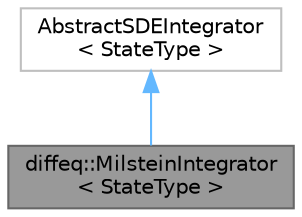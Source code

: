 digraph "diffeq::MilsteinIntegrator&lt; StateType &gt;"
{
 // LATEX_PDF_SIZE
  bgcolor="transparent";
  edge [fontname=Helvetica,fontsize=10,labelfontname=Helvetica,labelfontsize=10];
  node [fontname=Helvetica,fontsize=10,shape=box,height=0.2,width=0.4];
  Node1 [id="Node000001",label="diffeq::MilsteinIntegrator\l\< StateType \>",height=0.2,width=0.4,color="gray40", fillcolor="grey60", style="filled", fontcolor="black",tooltip="Milstein method for SDEs."];
  Node2 -> Node1 [id="edge1_Node000001_Node000002",dir="back",color="steelblue1",style="solid",tooltip=" "];
  Node2 [id="Node000002",label="AbstractSDEIntegrator\l\< StateType \>",height=0.2,width=0.4,color="grey75", fillcolor="white", style="filled",tooltip=" "];
}

